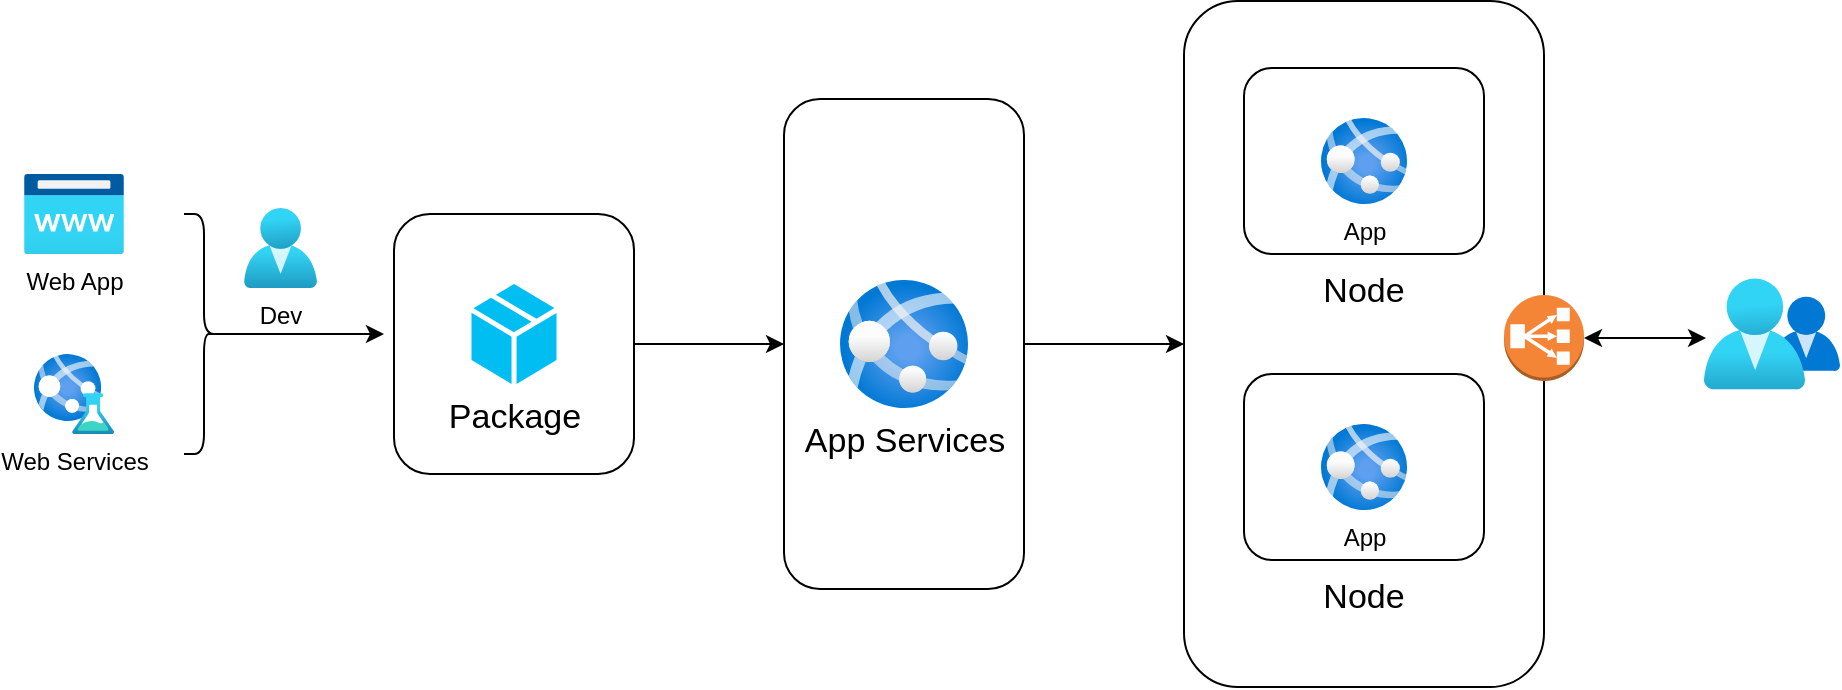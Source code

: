 <mxfile version="22.1.18" type="github">
  <diagram name="Page-1" id="2p6TqOj9q4PW8BYsp56P">
    <mxGraphModel dx="1386" dy="785" grid="1" gridSize="10" guides="1" tooltips="1" connect="1" arrows="1" fold="1" page="1" pageScale="1" pageWidth="850" pageHeight="1100" math="0" shadow="0">
      <root>
        <mxCell id="0" />
        <mxCell id="1" parent="0" />
        <mxCell id="_Hsuxw23aZa0QpvCSoaY-26" style="edgeStyle=orthogonalEdgeStyle;rounded=0;orthogonalLoop=1;jettySize=auto;html=1;exitX=1;exitY=0.5;exitDx=0;exitDy=0;entryX=0;entryY=0.5;entryDx=0;entryDy=0;" edge="1" parent="1" source="_Hsuxw23aZa0QpvCSoaY-10" target="_Hsuxw23aZa0QpvCSoaY-12">
          <mxGeometry relative="1" as="geometry" />
        </mxCell>
        <mxCell id="_Hsuxw23aZa0QpvCSoaY-10" value="" style="rounded=1;whiteSpace=wrap;html=1;" vertex="1" parent="1">
          <mxGeometry x="500" y="162.5" width="120" height="245" as="geometry" />
        </mxCell>
        <mxCell id="_Hsuxw23aZa0QpvCSoaY-11" style="edgeStyle=orthogonalEdgeStyle;rounded=0;orthogonalLoop=1;jettySize=auto;html=1;exitX=1;exitY=0.5;exitDx=0;exitDy=0;" edge="1" parent="1" source="_Hsuxw23aZa0QpvCSoaY-9" target="_Hsuxw23aZa0QpvCSoaY-10">
          <mxGeometry relative="1" as="geometry" />
        </mxCell>
        <mxCell id="_Hsuxw23aZa0QpvCSoaY-9" value="" style="rounded=1;whiteSpace=wrap;html=1;" vertex="1" parent="1">
          <mxGeometry x="305" y="220" width="120" height="130" as="geometry" />
        </mxCell>
        <mxCell id="_Hsuxw23aZa0QpvCSoaY-1" value="Web App" style="image;aspect=fixed;html=1;points=[];align=center;fontSize=12;image=img/lib/azure2/app_services/App_Service_Domains.svg;" vertex="1" parent="1">
          <mxGeometry x="120" y="200" width="50" height="40" as="geometry" />
        </mxCell>
        <mxCell id="_Hsuxw23aZa0QpvCSoaY-2" value="&lt;font style=&quot;font-size: 17px;&quot;&gt;App Services&lt;/font&gt;" style="image;aspect=fixed;html=1;points=[];align=center;fontSize=12;image=img/lib/azure2/compute/App_Services.svg;" vertex="1" parent="1">
          <mxGeometry x="528" y="253" width="64" height="64" as="geometry" />
        </mxCell>
        <mxCell id="_Hsuxw23aZa0QpvCSoaY-3" value="Web Services" style="image;aspect=fixed;html=1;points=[];align=center;fontSize=12;image=img/lib/azure2/general/Web_Test.svg;" vertex="1" parent="1">
          <mxGeometry x="125" y="290" width="40" height="40" as="geometry" />
        </mxCell>
        <mxCell id="_Hsuxw23aZa0QpvCSoaY-4" value="" style="shape=curlyBracket;whiteSpace=wrap;html=1;rounded=1;flipH=1;labelPosition=right;verticalLabelPosition=middle;align=left;verticalAlign=middle;" vertex="1" parent="1">
          <mxGeometry x="200" y="220" width="20" height="120" as="geometry" />
        </mxCell>
        <mxCell id="_Hsuxw23aZa0QpvCSoaY-5" value="" style="endArrow=classic;html=1;rounded=0;exitX=0.1;exitY=0.5;exitDx=0;exitDy=0;exitPerimeter=0;" edge="1" parent="1" source="_Hsuxw23aZa0QpvCSoaY-4">
          <mxGeometry width="50" height="50" relative="1" as="geometry">
            <mxPoint x="250" y="300" as="sourcePoint" />
            <mxPoint x="300" y="280" as="targetPoint" />
          </mxGeometry>
        </mxCell>
        <mxCell id="_Hsuxw23aZa0QpvCSoaY-6" value="Dev" style="image;aspect=fixed;html=1;points=[];align=center;fontSize=12;image=img/lib/azure2/identity/Users.svg;" vertex="1" parent="1">
          <mxGeometry x="230" y="217" width="36.56" height="40" as="geometry" />
        </mxCell>
        <mxCell id="_Hsuxw23aZa0QpvCSoaY-8" value="&lt;font style=&quot;font-size: 17px;&quot;&gt;Package&lt;/font&gt;" style="verticalLabelPosition=bottom;html=1;verticalAlign=top;align=center;strokeColor=none;fillColor=#00BEF2;shape=mxgraph.azure.cloud_service_package_file;" vertex="1" parent="1">
          <mxGeometry x="343.75" y="255" width="42.5" height="50" as="geometry" />
        </mxCell>
        <mxCell id="_Hsuxw23aZa0QpvCSoaY-12" value="" style="rounded=1;whiteSpace=wrap;html=1;" vertex="1" parent="1">
          <mxGeometry x="700" y="113.5" width="180" height="343" as="geometry" />
        </mxCell>
        <mxCell id="_Hsuxw23aZa0QpvCSoaY-13" value="" style="outlineConnect=0;dashed=0;verticalLabelPosition=bottom;verticalAlign=top;align=center;html=1;shape=mxgraph.aws3.classic_load_balancer;fillColor=#F58536;gradientColor=none;" vertex="1" parent="1">
          <mxGeometry x="860" y="260.5" width="40" height="43" as="geometry" />
        </mxCell>
        <mxCell id="_Hsuxw23aZa0QpvCSoaY-28" value="" style="group" vertex="1" connectable="0" parent="1">
          <mxGeometry x="730" y="147" width="120" height="127" as="geometry" />
        </mxCell>
        <mxCell id="_Hsuxw23aZa0QpvCSoaY-15" value="" style="rounded=1;whiteSpace=wrap;html=1;" vertex="1" parent="_Hsuxw23aZa0QpvCSoaY-28">
          <mxGeometry width="120" height="93" as="geometry" />
        </mxCell>
        <mxCell id="_Hsuxw23aZa0QpvCSoaY-17" value="&lt;font style=&quot;font-size: 17px;&quot;&gt;Node&lt;/font&gt;" style="text;html=1;strokeColor=none;fillColor=none;align=center;verticalAlign=middle;whiteSpace=wrap;rounded=0;" vertex="1" parent="_Hsuxw23aZa0QpvCSoaY-28">
          <mxGeometry x="15" y="97" width="90" height="30" as="geometry" />
        </mxCell>
        <mxCell id="_Hsuxw23aZa0QpvCSoaY-27" value="App" style="image;aspect=fixed;html=1;points=[];align=center;fontSize=12;image=img/lib/azure2/compute/App_Services.svg;" vertex="1" parent="_Hsuxw23aZa0QpvCSoaY-28">
          <mxGeometry x="38.5" y="25" width="43" height="43" as="geometry" />
        </mxCell>
        <mxCell id="_Hsuxw23aZa0QpvCSoaY-30" value="" style="group" vertex="1" connectable="0" parent="1">
          <mxGeometry x="730" y="300" width="120" height="127" as="geometry" />
        </mxCell>
        <mxCell id="_Hsuxw23aZa0QpvCSoaY-31" value="" style="rounded=1;whiteSpace=wrap;html=1;" vertex="1" parent="_Hsuxw23aZa0QpvCSoaY-30">
          <mxGeometry width="120" height="93" as="geometry" />
        </mxCell>
        <mxCell id="_Hsuxw23aZa0QpvCSoaY-32" value="&lt;font style=&quot;font-size: 17px;&quot;&gt;Node&lt;/font&gt;" style="text;html=1;strokeColor=none;fillColor=none;align=center;verticalAlign=middle;whiteSpace=wrap;rounded=0;" vertex="1" parent="_Hsuxw23aZa0QpvCSoaY-30">
          <mxGeometry x="15" y="97" width="90" height="30" as="geometry" />
        </mxCell>
        <mxCell id="_Hsuxw23aZa0QpvCSoaY-33" value="App" style="image;aspect=fixed;html=1;points=[];align=center;fontSize=12;image=img/lib/azure2/compute/App_Services.svg;" vertex="1" parent="_Hsuxw23aZa0QpvCSoaY-30">
          <mxGeometry x="38.5" y="25" width="43" height="43" as="geometry" />
        </mxCell>
        <mxCell id="_Hsuxw23aZa0QpvCSoaY-34" value="" style="image;aspect=fixed;html=1;points=[];align=center;fontSize=12;image=img/lib/azure2/identity/Groups.svg;" vertex="1" parent="1">
          <mxGeometry x="960" y="252" width="68" height="56.0" as="geometry" />
        </mxCell>
        <mxCell id="_Hsuxw23aZa0QpvCSoaY-35" style="edgeStyle=orthogonalEdgeStyle;rounded=0;orthogonalLoop=1;jettySize=auto;html=1;exitX=1;exitY=0.5;exitDx=0;exitDy=0;exitPerimeter=0;entryX=0.015;entryY=0.536;entryDx=0;entryDy=0;entryPerimeter=0;startArrow=classic;startFill=1;" edge="1" parent="1" source="_Hsuxw23aZa0QpvCSoaY-13" target="_Hsuxw23aZa0QpvCSoaY-34">
          <mxGeometry relative="1" as="geometry" />
        </mxCell>
      </root>
    </mxGraphModel>
  </diagram>
</mxfile>
